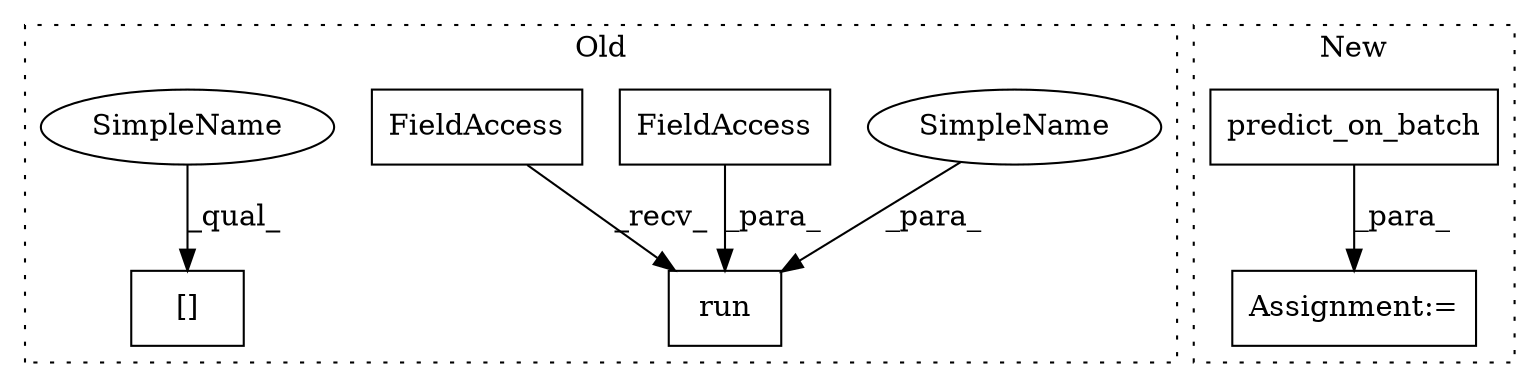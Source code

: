 digraph G {
subgraph cluster0 {
1 [label="run" a="32" s="3854,3882" l="4,1" shape="box"];
3 [label="FieldAccess" a="22" s="3858" l="14" shape="box"];
4 [label="FieldAccess" a="22" s="3836" l="17" shape="box"];
5 [label="[]" a="2" s="3740,3780" l="10,1" shape="box"];
7 [label="SimpleName" a="42" s="3740" l="9" shape="ellipse"];
8 [label="SimpleName" a="42" s="3873" l="9" shape="ellipse"];
label = "Old";
style="dotted";
}
subgraph cluster1 {
2 [label="predict_on_batch" a="32" s="3600,3622" l="17,1" shape="box"];
6 [label="Assignment:=" a="7" s="3589" l="2" shape="box"];
label = "New";
style="dotted";
}
2 -> 6 [label="_para_"];
3 -> 1 [label="_para_"];
4 -> 1 [label="_recv_"];
7 -> 5 [label="_qual_"];
8 -> 1 [label="_para_"];
}